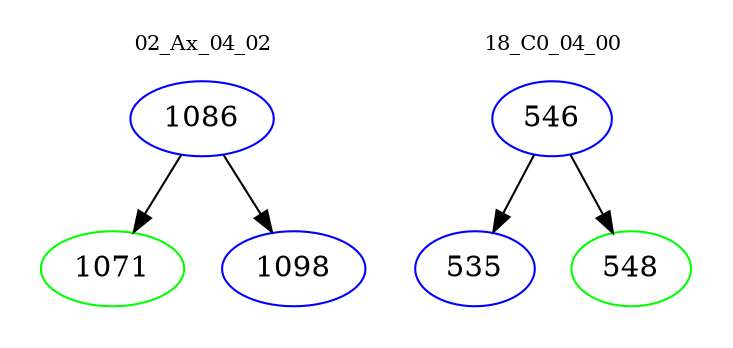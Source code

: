 digraph{
subgraph cluster_0 {
color = white
label = "02_Ax_04_02";
fontsize=10;
T0_1086 [label="1086", color="blue"]
T0_1086 -> T0_1071 [color="black"]
T0_1071 [label="1071", color="green"]
T0_1086 -> T0_1098 [color="black"]
T0_1098 [label="1098", color="blue"]
}
subgraph cluster_1 {
color = white
label = "18_C0_04_00";
fontsize=10;
T1_546 [label="546", color="blue"]
T1_546 -> T1_535 [color="black"]
T1_535 [label="535", color="blue"]
T1_546 -> T1_548 [color="black"]
T1_548 [label="548", color="green"]
}
}
